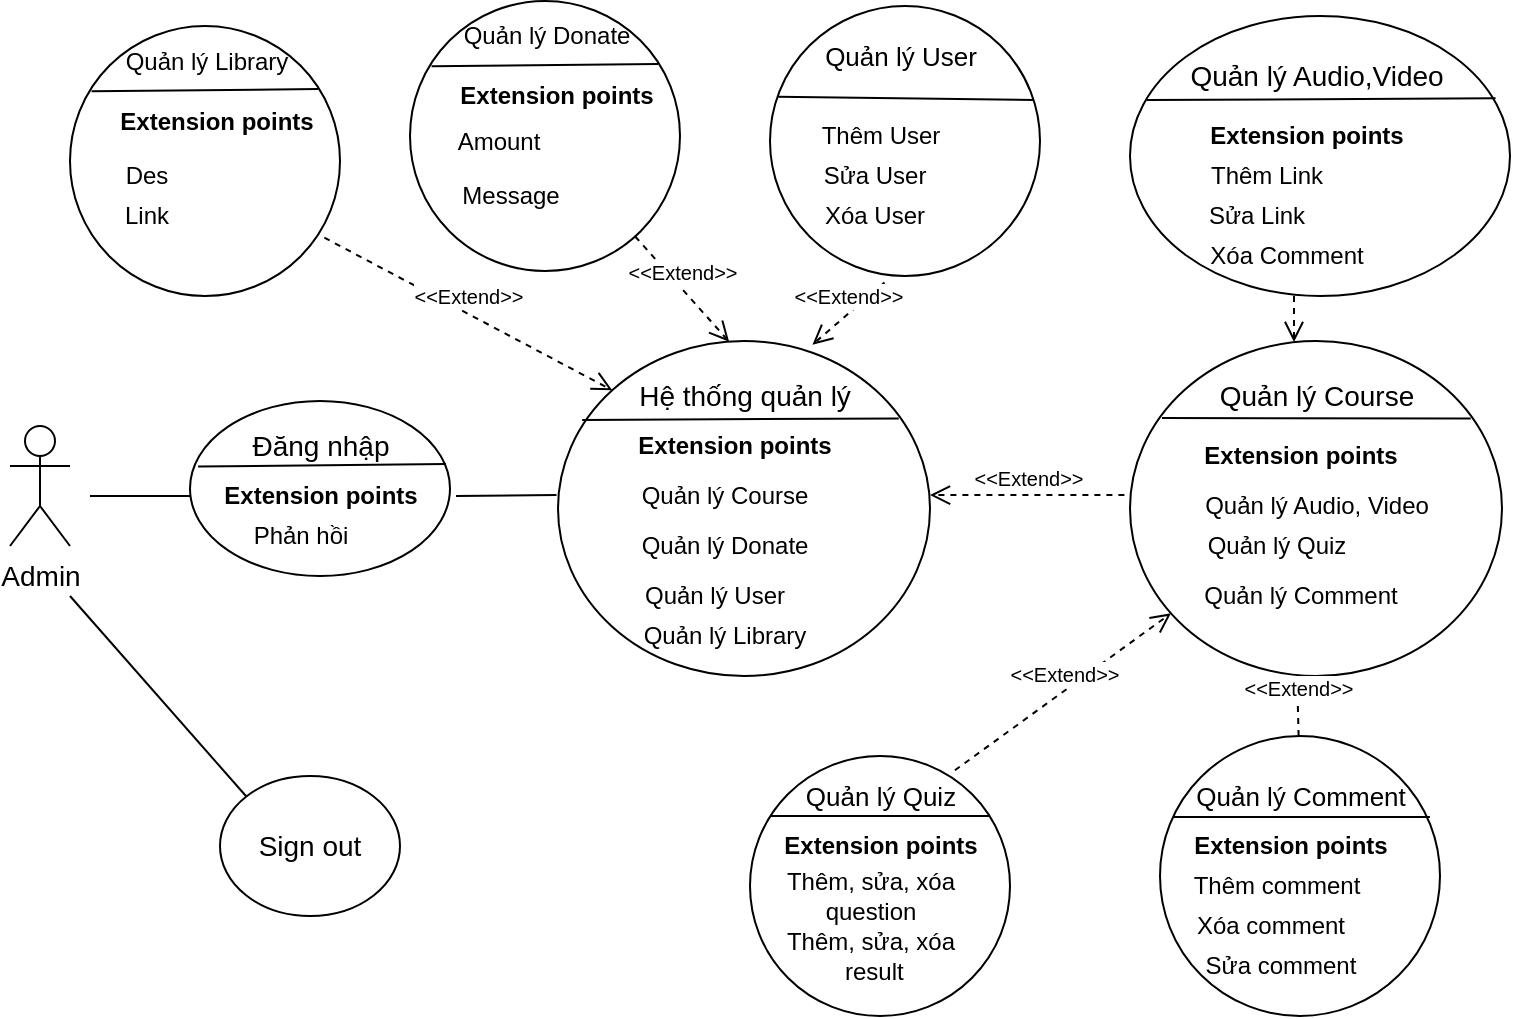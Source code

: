 <mxfile version="15.1.4" type="device"><diagram id="xZJbvAmkxMCfGnLwQ3mf" name="Page-1"><mxGraphModel dx="1038" dy="588" grid="1" gridSize="10" guides="1" tooltips="1" connect="1" arrows="1" fold="1" page="1" pageScale="1" pageWidth="827" pageHeight="1169" math="0" shadow="0"><root><mxCell id="0"/><mxCell id="1" parent="0"/><mxCell id="Abd9H9VdunBP4QsoAOv7-1" value="&lt;font style=&quot;font-size: 14px&quot;&gt;Admin&lt;/font&gt;" style="shape=umlActor;verticalLabelPosition=bottom;verticalAlign=top;html=1;outlineConnect=0;" vertex="1" parent="1"><mxGeometry x="40" y="525" width="30" height="60" as="geometry"/></mxCell><mxCell id="Abd9H9VdunBP4QsoAOv7-2" value="" style="ellipse;whiteSpace=wrap;html=1;" vertex="1" parent="1"><mxGeometry x="130" y="512.5" width="130" height="87.5" as="geometry"/></mxCell><mxCell id="Abd9H9VdunBP4QsoAOv7-3" value="" style="endArrow=none;html=1;exitX=0.031;exitY=0.374;exitDx=0;exitDy=0;exitPerimeter=0;" edge="1" parent="1" source="Abd9H9VdunBP4QsoAOv7-2"><mxGeometry width="50" height="50" relative="1" as="geometry"><mxPoint x="390" y="610" as="sourcePoint"/><mxPoint x="258" y="544" as="targetPoint"/></mxGeometry></mxCell><mxCell id="Abd9H9VdunBP4QsoAOv7-4" value="&lt;font style=&quot;font-size: 14px&quot;&gt;Đăng nhập&lt;/font&gt;" style="text;html=1;align=center;verticalAlign=middle;resizable=0;points=[];autosize=1;strokeColor=none;fillColor=none;" vertex="1" parent="1"><mxGeometry x="155" y="525" width="80" height="20" as="geometry"/></mxCell><mxCell id="Abd9H9VdunBP4QsoAOv7-5" value="&lt;font size=&quot;1&quot;&gt;&lt;b style=&quot;font-size: 12px&quot;&gt;Extension points&lt;/b&gt;&lt;/font&gt;" style="text;html=1;align=center;verticalAlign=middle;resizable=0;points=[];autosize=1;strokeColor=none;fillColor=none;" vertex="1" parent="1"><mxGeometry x="140" y="550" width="110" height="20" as="geometry"/></mxCell><mxCell id="Abd9H9VdunBP4QsoAOv7-6" value="Phản hồi" style="text;html=1;align=center;verticalAlign=middle;resizable=0;points=[];autosize=1;strokeColor=none;fillColor=none;" vertex="1" parent="1"><mxGeometry x="155" y="570" width="60" height="20" as="geometry"/></mxCell><mxCell id="Abd9H9VdunBP4QsoAOv7-7" value="&lt;font style=&quot;font-size: 14px&quot;&gt;Sign out&lt;/font&gt;" style="ellipse;whiteSpace=wrap;html=1;" vertex="1" parent="1"><mxGeometry x="145" y="700" width="90" height="70" as="geometry"/></mxCell><mxCell id="Abd9H9VdunBP4QsoAOv7-9" value="" style="ellipse;whiteSpace=wrap;html=1;" vertex="1" parent="1"><mxGeometry x="314" y="482.5" width="186" height="167.5" as="geometry"/></mxCell><mxCell id="Abd9H9VdunBP4QsoAOv7-12" value="" style="endArrow=none;html=1;exitX=0.065;exitY=0.236;exitDx=0;exitDy=0;exitPerimeter=0;entryX=0.916;entryY=0.231;entryDx=0;entryDy=0;entryPerimeter=0;" edge="1" parent="1" source="Abd9H9VdunBP4QsoAOv7-9" target="Abd9H9VdunBP4QsoAOv7-9"><mxGeometry width="50" height="50" relative="1" as="geometry"><mxPoint x="390" y="610" as="sourcePoint"/><mxPoint x="440" y="560" as="targetPoint"/></mxGeometry></mxCell><mxCell id="Abd9H9VdunBP4QsoAOv7-13" value="&lt;font style=&quot;font-size: 14px&quot;&gt;Hệ thống quản lý&lt;/font&gt;" style="text;html=1;align=center;verticalAlign=middle;resizable=0;points=[];autosize=1;strokeColor=none;fillColor=none;" vertex="1" parent="1"><mxGeometry x="347" y="500" width="120" height="20" as="geometry"/></mxCell><mxCell id="Abd9H9VdunBP4QsoAOv7-14" value="&lt;font size=&quot;1&quot;&gt;&lt;b style=&quot;font-size: 12px&quot;&gt;Extension points&lt;/b&gt;&lt;/font&gt;" style="text;html=1;align=center;verticalAlign=middle;resizable=0;points=[];autosize=1;strokeColor=none;fillColor=none;" vertex="1" parent="1"><mxGeometry x="347" y="525" width="110" height="20" as="geometry"/></mxCell><mxCell id="Abd9H9VdunBP4QsoAOv7-15" value="Quản lý Course" style="text;html=1;align=center;verticalAlign=middle;resizable=0;points=[];autosize=1;strokeColor=none;fillColor=none;" vertex="1" parent="1"><mxGeometry x="347" y="550" width="100" height="20" as="geometry"/></mxCell><mxCell id="Abd9H9VdunBP4QsoAOv7-16" value="Quản lý User" style="text;html=1;align=center;verticalAlign=middle;resizable=0;points=[];autosize=1;strokeColor=none;fillColor=none;" vertex="1" parent="1"><mxGeometry x="347" y="600" width="90" height="20" as="geometry"/></mxCell><mxCell id="Abd9H9VdunBP4QsoAOv7-18" value="Quản lý Donate" style="text;html=1;align=center;verticalAlign=middle;resizable=0;points=[];autosize=1;strokeColor=none;fillColor=none;" vertex="1" parent="1"><mxGeometry x="347" y="574.5" width="100" height="20" as="geometry"/></mxCell><mxCell id="Abd9H9VdunBP4QsoAOv7-20" value="" style="endArrow=none;html=1;" edge="1" parent="1"><mxGeometry width="50" height="50" relative="1" as="geometry"><mxPoint x="80" y="560" as="sourcePoint"/><mxPoint x="130" y="560" as="targetPoint"/></mxGeometry></mxCell><mxCell id="Abd9H9VdunBP4QsoAOv7-21" value="" style="endArrow=none;html=1;exitX=0;exitY=0;exitDx=0;exitDy=0;" edge="1" parent="1" source="Abd9H9VdunBP4QsoAOv7-7"><mxGeometry width="50" height="50" relative="1" as="geometry"><mxPoint x="390" y="610" as="sourcePoint"/><mxPoint x="70" y="610" as="targetPoint"/></mxGeometry></mxCell><mxCell id="Abd9H9VdunBP4QsoAOv7-22" value="" style="endArrow=none;html=1;entryX=-0.004;entryY=0.46;entryDx=0;entryDy=0;entryPerimeter=0;" edge="1" parent="1" target="Abd9H9VdunBP4QsoAOv7-9"><mxGeometry width="50" height="50" relative="1" as="geometry"><mxPoint x="263" y="560" as="sourcePoint"/><mxPoint x="310" y="560" as="targetPoint"/></mxGeometry></mxCell><mxCell id="Abd9H9VdunBP4QsoAOv7-23" value="" style="ellipse;whiteSpace=wrap;html=1;" vertex="1" parent="1"><mxGeometry x="600" y="482.5" width="186" height="167.5" as="geometry"/></mxCell><mxCell id="Abd9H9VdunBP4QsoAOv7-24" value="" style="endArrow=none;html=1;entryX=0.916;entryY=0.231;entryDx=0;entryDy=0;entryPerimeter=0;" edge="1" parent="1" target="Abd9H9VdunBP4QsoAOv7-23"><mxGeometry width="50" height="50" relative="1" as="geometry"><mxPoint x="616" y="521" as="sourcePoint"/><mxPoint x="726" y="560" as="targetPoint"/></mxGeometry></mxCell><mxCell id="Abd9H9VdunBP4QsoAOv7-25" value="&lt;span style=&quot;font-size: 14px&quot;&gt;Quản lý Course&lt;/span&gt;" style="text;html=1;align=center;verticalAlign=middle;resizable=0;points=[];autosize=1;strokeColor=none;fillColor=none;" vertex="1" parent="1"><mxGeometry x="638" y="500" width="110" height="20" as="geometry"/></mxCell><mxCell id="Abd9H9VdunBP4QsoAOv7-26" value="&lt;font size=&quot;1&quot;&gt;&lt;b style=&quot;font-size: 12px&quot;&gt;Extension points&lt;/b&gt;&lt;/font&gt;" style="text;html=1;align=center;verticalAlign=middle;resizable=0;points=[];autosize=1;strokeColor=none;fillColor=none;" vertex="1" parent="1"><mxGeometry x="630" y="530" width="110" height="20" as="geometry"/></mxCell><mxCell id="Abd9H9VdunBP4QsoAOv7-27" value="Quản lý Library" style="text;html=1;align=center;verticalAlign=middle;resizable=0;points=[];autosize=1;strokeColor=none;fillColor=none;" vertex="1" parent="1"><mxGeometry x="347" y="620" width="100" height="20" as="geometry"/></mxCell><mxCell id="Abd9H9VdunBP4QsoAOv7-28" value="Quản lý Audio, Video" style="text;html=1;align=center;verticalAlign=middle;resizable=0;points=[];autosize=1;strokeColor=none;fillColor=none;" vertex="1" parent="1"><mxGeometry x="628" y="554.5" width="130" height="20" as="geometry"/></mxCell><mxCell id="Abd9H9VdunBP4QsoAOv7-29" value="Quản lý Quiz" style="text;html=1;align=center;verticalAlign=middle;resizable=0;points=[];autosize=1;strokeColor=none;fillColor=none;" vertex="1" parent="1"><mxGeometry x="628" y="575" width="90" height="20" as="geometry"/></mxCell><mxCell id="Abd9H9VdunBP4QsoAOv7-32" value="Quản lý Comment" style="text;html=1;align=center;verticalAlign=middle;resizable=0;points=[];autosize=1;strokeColor=none;fillColor=none;" vertex="1" parent="1"><mxGeometry x="630" y="600" width="110" height="20" as="geometry"/></mxCell><mxCell id="Abd9H9VdunBP4QsoAOv7-33" value="" style="ellipse;whiteSpace=wrap;html=1;aspect=fixed;" vertex="1" parent="1"><mxGeometry x="410" y="690" width="130" height="130" as="geometry"/></mxCell><mxCell id="Abd9H9VdunBP4QsoAOv7-34" value="" style="endArrow=none;html=1;" edge="1" parent="1"><mxGeometry width="50" height="50" relative="1" as="geometry"><mxPoint x="420" y="720" as="sourcePoint"/><mxPoint x="530" y="720" as="targetPoint"/></mxGeometry></mxCell><mxCell id="Abd9H9VdunBP4QsoAOv7-35" value="&lt;font style=&quot;font-size: 13px&quot;&gt;Quản lý Quiz&lt;/font&gt;" style="text;html=1;align=center;verticalAlign=middle;resizable=0;points=[];autosize=1;strokeColor=none;fillColor=none;" vertex="1" parent="1"><mxGeometry x="430" y="700" width="90" height="20" as="geometry"/></mxCell><mxCell id="Abd9H9VdunBP4QsoAOv7-36" value="Thêm, sửa, xóa &lt;br&gt;question" style="text;html=1;align=center;verticalAlign=middle;resizable=0;points=[];autosize=1;strokeColor=none;fillColor=none;" vertex="1" parent="1"><mxGeometry x="420" y="745" width="100" height="30" as="geometry"/></mxCell><mxCell id="Abd9H9VdunBP4QsoAOv7-37" value="&lt;font size=&quot;1&quot;&gt;&lt;b style=&quot;font-size: 12px&quot;&gt;Extension points&lt;/b&gt;&lt;/font&gt;" style="text;html=1;align=center;verticalAlign=middle;resizable=0;points=[];autosize=1;strokeColor=none;fillColor=none;" vertex="1" parent="1"><mxGeometry x="420" y="725" width="110" height="20" as="geometry"/></mxCell><mxCell id="Abd9H9VdunBP4QsoAOv7-38" value="Thêm, sửa, xóa&lt;br&gt;&amp;nbsp;result" style="text;html=1;align=center;verticalAlign=middle;resizable=0;points=[];autosize=1;strokeColor=none;fillColor=none;" vertex="1" parent="1"><mxGeometry x="420" y="775" width="100" height="30" as="geometry"/></mxCell><mxCell id="Abd9H9VdunBP4QsoAOv7-40" value="" style="ellipse;whiteSpace=wrap;html=1;aspect=fixed;" vertex="1" parent="1"><mxGeometry x="615" y="680" width="140" height="140" as="geometry"/></mxCell><mxCell id="Abd9H9VdunBP4QsoAOv7-43" value="" style="endArrow=none;html=1;entryX=0.964;entryY=0.289;entryDx=0;entryDy=0;entryPerimeter=0;exitX=0.05;exitY=0.289;exitDx=0;exitDy=0;exitPerimeter=0;" edge="1" parent="1" source="Abd9H9VdunBP4QsoAOv7-40" target="Abd9H9VdunBP4QsoAOv7-40"><mxGeometry width="50" height="50" relative="1" as="geometry"><mxPoint x="390" y="590" as="sourcePoint"/><mxPoint x="440" y="540" as="targetPoint"/></mxGeometry></mxCell><mxCell id="Abd9H9VdunBP4QsoAOv7-45" value="&lt;font style=&quot;font-size: 13px&quot;&gt;Quản lý Comment&lt;/font&gt;" style="text;html=1;align=center;verticalAlign=middle;resizable=0;points=[];autosize=1;strokeColor=none;fillColor=none;" vertex="1" parent="1"><mxGeometry x="625" y="700" width="120" height="20" as="geometry"/></mxCell><mxCell id="Abd9H9VdunBP4QsoAOv7-46" value="&lt;font size=&quot;1&quot;&gt;&lt;b style=&quot;font-size: 12px&quot;&gt;Extension points&lt;/b&gt;&lt;/font&gt;" style="text;html=1;align=center;verticalAlign=middle;resizable=0;points=[];autosize=1;strokeColor=none;fillColor=none;" vertex="1" parent="1"><mxGeometry x="625" y="725" width="110" height="20" as="geometry"/></mxCell><mxCell id="Abd9H9VdunBP4QsoAOv7-47" value="Thêm comment" style="text;html=1;align=center;verticalAlign=middle;resizable=0;points=[];autosize=1;strokeColor=none;fillColor=none;" vertex="1" parent="1"><mxGeometry x="623" y="745" width="100" height="20" as="geometry"/></mxCell><mxCell id="Abd9H9VdunBP4QsoAOv7-48" value="Xóa comment" style="text;html=1;align=center;verticalAlign=middle;resizable=0;points=[];autosize=1;strokeColor=none;fillColor=none;" vertex="1" parent="1"><mxGeometry x="625" y="765" width="90" height="20" as="geometry"/></mxCell><mxCell id="Abd9H9VdunBP4QsoAOv7-50" value="" style="ellipse;whiteSpace=wrap;html=1;" vertex="1" parent="1"><mxGeometry x="600" y="320" width="190" height="140" as="geometry"/></mxCell><mxCell id="Abd9H9VdunBP4QsoAOv7-52" value="" style="endArrow=none;html=1;entryX=0.962;entryY=0.294;entryDx=0;entryDy=0;entryPerimeter=0;exitX=0.044;exitY=0.3;exitDx=0;exitDy=0;exitPerimeter=0;" edge="1" parent="1" source="Abd9H9VdunBP4QsoAOv7-50" target="Abd9H9VdunBP4QsoAOv7-50"><mxGeometry width="50" height="50" relative="1" as="geometry"><mxPoint x="390" y="590" as="sourcePoint"/><mxPoint x="440" y="540" as="targetPoint"/></mxGeometry></mxCell><mxCell id="Abd9H9VdunBP4QsoAOv7-53" value="&lt;span style=&quot;font-size: 14px&quot;&gt;Quản lý Audio,Video&lt;/span&gt;" style="text;html=1;align=center;verticalAlign=middle;resizable=0;points=[];autosize=1;strokeColor=none;fillColor=none;" vertex="1" parent="1"><mxGeometry x="623" y="340" width="140" height="20" as="geometry"/></mxCell><mxCell id="Abd9H9VdunBP4QsoAOv7-54" value="&lt;font size=&quot;1&quot;&gt;&lt;b style=&quot;font-size: 12px&quot;&gt;Extension points&lt;/b&gt;&lt;/font&gt;" style="text;html=1;align=center;verticalAlign=middle;resizable=0;points=[];autosize=1;strokeColor=none;fillColor=none;" vertex="1" parent="1"><mxGeometry x="633" y="370" width="110" height="20" as="geometry"/></mxCell><mxCell id="Abd9H9VdunBP4QsoAOv7-55" value="Thêm Link" style="text;html=1;align=center;verticalAlign=middle;resizable=0;points=[];autosize=1;strokeColor=none;fillColor=none;" vertex="1" parent="1"><mxGeometry x="633" y="390" width="70" height="20" as="geometry"/></mxCell><mxCell id="Abd9H9VdunBP4QsoAOv7-56" value="Sửa Link" style="text;html=1;align=center;verticalAlign=middle;resizable=0;points=[];autosize=1;strokeColor=none;fillColor=none;" vertex="1" parent="1"><mxGeometry x="633" y="410" width="60" height="20" as="geometry"/></mxCell><mxCell id="Abd9H9VdunBP4QsoAOv7-57" value="Xóa Comment" style="text;html=1;align=center;verticalAlign=middle;resizable=0;points=[];autosize=1;strokeColor=none;fillColor=none;" vertex="1" parent="1"><mxGeometry x="633" y="430" width="90" height="20" as="geometry"/></mxCell><mxCell id="Abd9H9VdunBP4QsoAOv7-59" value="Sửa comment" style="text;html=1;align=center;verticalAlign=middle;resizable=0;points=[];autosize=1;strokeColor=none;fillColor=none;" vertex="1" parent="1"><mxGeometry x="630" y="785" width="90" height="20" as="geometry"/></mxCell><mxCell id="Abd9H9VdunBP4QsoAOv7-60" value="" style="ellipse;whiteSpace=wrap;html=1;aspect=fixed;" vertex="1" parent="1"><mxGeometry x="420" y="315" width="135" height="135" as="geometry"/></mxCell><mxCell id="Abd9H9VdunBP4QsoAOv7-65" value="" style="endArrow=none;html=1;exitX=0.027;exitY=0.336;exitDx=0;exitDy=0;exitPerimeter=0;" edge="1" parent="1" source="Abd9H9VdunBP4QsoAOv7-60"><mxGeometry width="50" height="50" relative="1" as="geometry"><mxPoint x="430" y="362" as="sourcePoint"/><mxPoint x="552" y="362" as="targetPoint"/></mxGeometry></mxCell><mxCell id="Abd9H9VdunBP4QsoAOv7-66" value="&lt;font style=&quot;font-size: 13px&quot;&gt;Quản lý User&lt;/font&gt;" style="text;html=1;align=center;verticalAlign=middle;resizable=0;points=[];autosize=1;strokeColor=none;fillColor=none;" vertex="1" parent="1"><mxGeometry x="440" y="330" width="90" height="20" as="geometry"/></mxCell><mxCell id="Abd9H9VdunBP4QsoAOv7-67" value="Thêm User" style="text;html=1;align=center;verticalAlign=middle;resizable=0;points=[];autosize=1;strokeColor=none;fillColor=none;" vertex="1" parent="1"><mxGeometry x="440" y="370" width="70" height="20" as="geometry"/></mxCell><mxCell id="Abd9H9VdunBP4QsoAOv7-68" value="Sửa User" style="text;html=1;align=center;verticalAlign=middle;resizable=0;points=[];autosize=1;strokeColor=none;fillColor=none;" vertex="1" parent="1"><mxGeometry x="437" y="390" width="70" height="20" as="geometry"/></mxCell><mxCell id="Abd9H9VdunBP4QsoAOv7-69" value="Xóa User" style="text;html=1;align=center;verticalAlign=middle;resizable=0;points=[];autosize=1;strokeColor=none;fillColor=none;" vertex="1" parent="1"><mxGeometry x="437" y="410" width="70" height="20" as="geometry"/></mxCell><mxCell id="Abd9H9VdunBP4QsoAOv7-70" value="" style="ellipse;whiteSpace=wrap;html=1;aspect=fixed;" vertex="1" parent="1"><mxGeometry x="240" y="312.5" width="135" height="135" as="geometry"/></mxCell><mxCell id="Abd9H9VdunBP4QsoAOv7-72" value="Amount" style="text;html=1;align=center;verticalAlign=middle;resizable=0;points=[];autosize=1;strokeColor=none;fillColor=none;" vertex="1" parent="1"><mxGeometry x="254" y="372.5" width="60" height="20" as="geometry"/></mxCell><mxCell id="Abd9H9VdunBP4QsoAOv7-74" value="" style="endArrow=none;html=1;exitX=0.08;exitY=0.242;exitDx=0;exitDy=0;exitPerimeter=0;" edge="1" parent="1" source="Abd9H9VdunBP4QsoAOv7-70"><mxGeometry width="50" height="50" relative="1" as="geometry"><mxPoint x="390" y="590" as="sourcePoint"/><mxPoint x="364" y="344" as="targetPoint"/></mxGeometry></mxCell><mxCell id="Abd9H9VdunBP4QsoAOv7-75" value="Quản lý Donate" style="text;html=1;align=center;verticalAlign=middle;resizable=0;points=[];autosize=1;strokeColor=none;fillColor=none;" vertex="1" parent="1"><mxGeometry x="257.5" y="320" width="100" height="20" as="geometry"/></mxCell><mxCell id="Abd9H9VdunBP4QsoAOv7-76" value="Message" style="text;html=1;align=center;verticalAlign=middle;resizable=0;points=[];autosize=1;strokeColor=none;fillColor=none;" vertex="1" parent="1"><mxGeometry x="260" y="400" width="60" height="20" as="geometry"/></mxCell><mxCell id="Abd9H9VdunBP4QsoAOv7-77" value="&lt;font size=&quot;1&quot;&gt;&lt;b style=&quot;font-size: 12px&quot;&gt;Extension points&lt;/b&gt;&lt;/font&gt;" style="text;html=1;align=center;verticalAlign=middle;resizable=0;points=[];autosize=1;strokeColor=none;fillColor=none;" vertex="1" parent="1"><mxGeometry x="257.5" y="350" width="110" height="20" as="geometry"/></mxCell><mxCell id="Abd9H9VdunBP4QsoAOv7-78" value="" style="ellipse;whiteSpace=wrap;html=1;aspect=fixed;" vertex="1" parent="1"><mxGeometry x="70" y="325" width="135" height="135" as="geometry"/></mxCell><mxCell id="Abd9H9VdunBP4QsoAOv7-79" value="" style="endArrow=none;html=1;exitX=0.08;exitY=0.242;exitDx=0;exitDy=0;exitPerimeter=0;" edge="1" parent="1" source="Abd9H9VdunBP4QsoAOv7-78"><mxGeometry width="50" height="50" relative="1" as="geometry"><mxPoint x="220" y="602.5" as="sourcePoint"/><mxPoint x="194" y="356.5" as="targetPoint"/></mxGeometry></mxCell><mxCell id="Abd9H9VdunBP4QsoAOv7-80" value="Quản lý Library" style="text;html=1;align=center;verticalAlign=middle;resizable=0;points=[];autosize=1;strokeColor=none;fillColor=none;" vertex="1" parent="1"><mxGeometry x="87.5" y="332.5" width="100" height="20" as="geometry"/></mxCell><mxCell id="Abd9H9VdunBP4QsoAOv7-81" value="&lt;font size=&quot;1&quot;&gt;&lt;b style=&quot;font-size: 12px&quot;&gt;Extension points&lt;/b&gt;&lt;/font&gt;" style="text;html=1;align=center;verticalAlign=middle;resizable=0;points=[];autosize=1;strokeColor=none;fillColor=none;" vertex="1" parent="1"><mxGeometry x="87.5" y="362.5" width="110" height="20" as="geometry"/></mxCell><mxCell id="Abd9H9VdunBP4QsoAOv7-82" value="Des" style="text;html=1;align=center;verticalAlign=middle;resizable=0;points=[];autosize=1;strokeColor=none;fillColor=none;" vertex="1" parent="1"><mxGeometry x="87.5" y="390" width="40" height="20" as="geometry"/></mxCell><mxCell id="Abd9H9VdunBP4QsoAOv7-83" value="Link" style="text;html=1;align=center;verticalAlign=middle;resizable=0;points=[];autosize=1;strokeColor=none;fillColor=none;" vertex="1" parent="1"><mxGeometry x="87.5" y="410" width="40" height="20" as="geometry"/></mxCell><mxCell id="Abd9H9VdunBP4QsoAOv7-84" value="&lt;font style=&quot;font-size: 10px&quot;&gt;&amp;lt;&amp;lt;Extend&amp;gt;&amp;gt;&lt;/font&gt;" style="html=1;verticalAlign=bottom;endArrow=open;dashed=1;endSize=8;exitX=-0.015;exitY=0.46;exitDx=0;exitDy=0;exitPerimeter=0;entryX=1;entryY=0.46;entryDx=0;entryDy=0;entryPerimeter=0;" edge="1" parent="1" source="Abd9H9VdunBP4QsoAOv7-23" target="Abd9H9VdunBP4QsoAOv7-9"><mxGeometry relative="1" as="geometry"><mxPoint x="450" y="570" as="sourcePoint"/><mxPoint x="370" y="580" as="targetPoint"/></mxGeometry></mxCell><mxCell id="Abd9H9VdunBP4QsoAOv7-85" value="&lt;font style=&quot;font-size: 10px&quot;&gt;&amp;lt;&amp;lt;Extend&amp;gt;&amp;gt;&lt;/font&gt;" style="html=1;verticalAlign=bottom;endArrow=open;dashed=1;endSize=8;entryX=0.449;entryY=0.995;entryDx=0;entryDy=0;entryPerimeter=0;" edge="1" parent="1" source="Abd9H9VdunBP4QsoAOv7-40" target="Abd9H9VdunBP4QsoAOv7-23"><mxGeometry relative="1" as="geometry"><mxPoint x="607.21" y="569.55" as="sourcePoint"/><mxPoint x="480" y="620" as="targetPoint"/></mxGeometry></mxCell><mxCell id="Abd9H9VdunBP4QsoAOv7-86" value="&lt;font style=&quot;font-size: 10px&quot;&gt;&amp;lt;&amp;lt;Extend&amp;gt;&amp;gt;&lt;/font&gt;" style="html=1;verticalAlign=bottom;endArrow=open;dashed=1;endSize=8;exitX=0.788;exitY=0.055;exitDx=0;exitDy=0;exitPerimeter=0;" edge="1" parent="1" source="Abd9H9VdunBP4QsoAOv7-33" target="Abd9H9VdunBP4QsoAOv7-23"><mxGeometry relative="1" as="geometry"><mxPoint x="617.21" y="579.55" as="sourcePoint"/><mxPoint x="520" y="579.55" as="targetPoint"/></mxGeometry></mxCell><mxCell id="Abd9H9VdunBP4QsoAOv7-90" value="" style="html=1;verticalAlign=bottom;endArrow=open;dashed=1;endSize=8;" edge="1" parent="1"><mxGeometry x="-0.147" y="-30" relative="1" as="geometry"><mxPoint x="682" y="460" as="sourcePoint"/><mxPoint x="682" y="483" as="targetPoint"/><Array as="points"/><mxPoint as="offset"/></mxGeometry></mxCell><mxCell id="Abd9H9VdunBP4QsoAOv7-91" value="&lt;font style=&quot;font-size: 10px&quot;&gt;&amp;lt;&amp;lt;Extend&amp;gt;&amp;gt;&lt;/font&gt;" style="html=1;verticalAlign=bottom;endArrow=open;dashed=1;endSize=8;exitX=0.424;exitY=1.024;exitDx=0;exitDy=0;exitPerimeter=0;entryX=0.684;entryY=0.011;entryDx=0;entryDy=0;entryPerimeter=0;" edge="1" parent="1" source="Abd9H9VdunBP4QsoAOv7-60" target="Abd9H9VdunBP4QsoAOv7-9"><mxGeometry relative="1" as="geometry"><mxPoint x="607.21" y="569.55" as="sourcePoint"/><mxPoint x="510" y="569.55" as="targetPoint"/></mxGeometry></mxCell><mxCell id="Abd9H9VdunBP4QsoAOv7-92" value="&lt;font style=&quot;font-size: 10px&quot;&gt;&amp;lt;&amp;lt;Extend&amp;gt;&amp;gt;&lt;/font&gt;" style="html=1;verticalAlign=bottom;endArrow=open;dashed=1;endSize=8;entryX=0.46;entryY=0.002;entryDx=0;entryDy=0;entryPerimeter=0;" edge="1" parent="1" source="Abd9H9VdunBP4QsoAOv7-70" target="Abd9H9VdunBP4QsoAOv7-9"><mxGeometry relative="1" as="geometry"><mxPoint x="617.21" y="579.55" as="sourcePoint"/><mxPoint x="520" y="579.55" as="targetPoint"/></mxGeometry></mxCell><mxCell id="Abd9H9VdunBP4QsoAOv7-93" value="&lt;font style=&quot;font-size: 10px&quot;&gt;&amp;lt;&amp;lt;Extend&amp;gt;&amp;gt;&lt;/font&gt;" style="html=1;verticalAlign=bottom;endArrow=open;dashed=1;endSize=8;entryX=0;entryY=0;entryDx=0;entryDy=0;exitX=0.942;exitY=0.784;exitDx=0;exitDy=0;exitPerimeter=0;" edge="1" parent="1" source="Abd9H9VdunBP4QsoAOv7-78" target="Abd9H9VdunBP4QsoAOv7-9"><mxGeometry relative="1" as="geometry"><mxPoint x="200" y="430" as="sourcePoint"/><mxPoint x="530" y="589.55" as="targetPoint"/></mxGeometry></mxCell></root></mxGraphModel></diagram></mxfile>